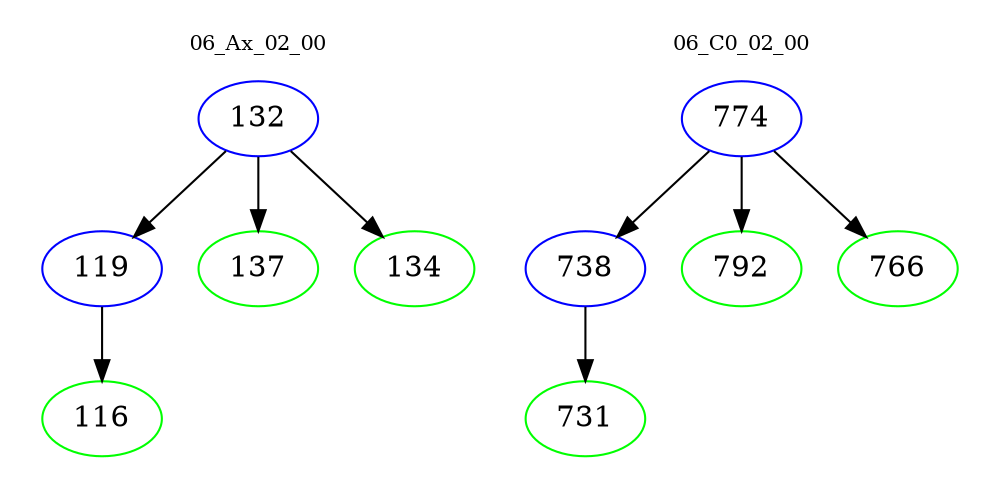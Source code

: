 digraph{
subgraph cluster_0 {
color = white
label = "06_Ax_02_00";
fontsize=10;
T0_132 [label="132", color="blue"]
T0_132 -> T0_119 [color="black"]
T0_119 [label="119", color="blue"]
T0_119 -> T0_116 [color="black"]
T0_116 [label="116", color="green"]
T0_132 -> T0_137 [color="black"]
T0_137 [label="137", color="green"]
T0_132 -> T0_134 [color="black"]
T0_134 [label="134", color="green"]
}
subgraph cluster_1 {
color = white
label = "06_C0_02_00";
fontsize=10;
T1_774 [label="774", color="blue"]
T1_774 -> T1_738 [color="black"]
T1_738 [label="738", color="blue"]
T1_738 -> T1_731 [color="black"]
T1_731 [label="731", color="green"]
T1_774 -> T1_792 [color="black"]
T1_792 [label="792", color="green"]
T1_774 -> T1_766 [color="black"]
T1_766 [label="766", color="green"]
}
}
